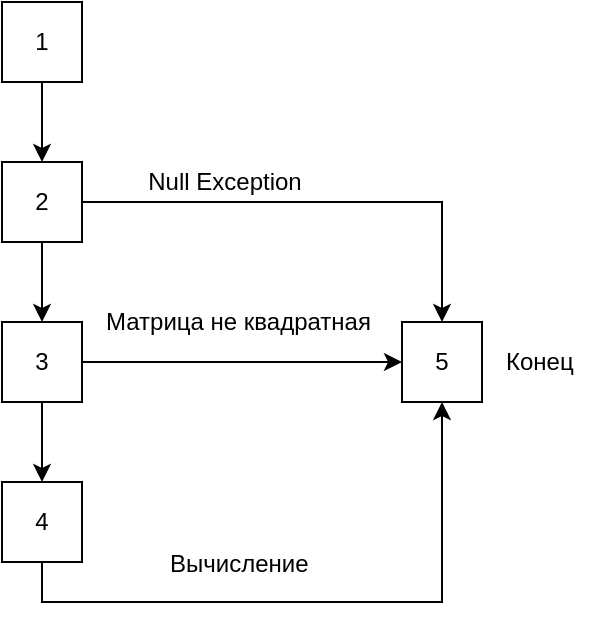 <mxfile version="12.0.2" type="device" pages="1"><diagram id="cwgQFXRv87vkAhQPx7ug" name="Page-1"><mxGraphModel dx="448" dy="779" grid="1" gridSize="10" guides="1" tooltips="1" connect="1" arrows="1" fold="1" page="1" pageScale="1" pageWidth="827" pageHeight="1169" math="0" shadow="0"><root><mxCell id="0"/><mxCell id="1" parent="0"/><mxCell id="E6YE4DKoY7DALQFMlmjq-5" style="edgeStyle=orthogonalEdgeStyle;rounded=0;orthogonalLoop=1;jettySize=auto;html=1;exitX=0.5;exitY=1;exitDx=0;exitDy=0;entryX=0.5;entryY=0;entryDx=0;entryDy=0;" parent="1" source="E6YE4DKoY7DALQFMlmjq-1" target="E6YE4DKoY7DALQFMlmjq-2" edge="1"><mxGeometry relative="1" as="geometry"/></mxCell><mxCell id="E6YE4DKoY7DALQFMlmjq-1" value="1" style="rounded=0;whiteSpace=wrap;html=1;" parent="1" vertex="1"><mxGeometry x="80" y="40" width="40" height="40" as="geometry"/></mxCell><mxCell id="E6YE4DKoY7DALQFMlmjq-7" style="edgeStyle=orthogonalEdgeStyle;rounded=0;orthogonalLoop=1;jettySize=auto;html=1;exitX=1;exitY=0.5;exitDx=0;exitDy=0;entryX=0.5;entryY=0;entryDx=0;entryDy=0;" parent="1" source="E6YE4DKoY7DALQFMlmjq-2" target="E6YE4DKoY7DALQFMlmjq-4" edge="1"><mxGeometry relative="1" as="geometry"/></mxCell><mxCell id="E6YE4DKoY7DALQFMlmjq-13" value="Null Exception" style="text;html=1;resizable=0;points=[];align=center;verticalAlign=middle;labelBackgroundColor=#ffffff;" parent="E6YE4DKoY7DALQFMlmjq-7" vertex="1" connectable="0"><mxGeometry x="-0.491" y="2" relative="1" as="geometry"><mxPoint x="9.5" y="-8" as="offset"/></mxGeometry></mxCell><mxCell id="E6YE4DKoY7DALQFMlmjq-8" style="edgeStyle=orthogonalEdgeStyle;rounded=0;orthogonalLoop=1;jettySize=auto;html=1;exitX=0.5;exitY=1;exitDx=0;exitDy=0;entryX=0.5;entryY=0;entryDx=0;entryDy=0;" parent="1" source="E6YE4DKoY7DALQFMlmjq-2" target="E6YE4DKoY7DALQFMlmjq-3" edge="1"><mxGeometry relative="1" as="geometry"/></mxCell><mxCell id="E6YE4DKoY7DALQFMlmjq-2" value="2" style="rounded=0;whiteSpace=wrap;html=1;" parent="1" vertex="1"><mxGeometry x="80" y="120" width="40" height="40" as="geometry"/></mxCell><mxCell id="E6YE4DKoY7DALQFMlmjq-9" style="edgeStyle=orthogonalEdgeStyle;rounded=0;orthogonalLoop=1;jettySize=auto;html=1;exitX=1;exitY=0.5;exitDx=0;exitDy=0;entryX=0;entryY=0.5;entryDx=0;entryDy=0;" parent="1" source="E6YE4DKoY7DALQFMlmjq-3" target="E6YE4DKoY7DALQFMlmjq-4" edge="1"><mxGeometry relative="1" as="geometry"/></mxCell><mxCell id="E6YE4DKoY7DALQFMlmjq-11" style="edgeStyle=orthogonalEdgeStyle;rounded=0;orthogonalLoop=1;jettySize=auto;html=1;exitX=0.5;exitY=1;exitDx=0;exitDy=0;entryX=0.5;entryY=0;entryDx=0;entryDy=0;" parent="1" source="E6YE4DKoY7DALQFMlmjq-3" target="E6YE4DKoY7DALQFMlmjq-10" edge="1"><mxGeometry relative="1" as="geometry"/></mxCell><mxCell id="E6YE4DKoY7DALQFMlmjq-3" value="3" style="rounded=0;whiteSpace=wrap;html=1;" parent="1" vertex="1"><mxGeometry x="80" y="200" width="40" height="40" as="geometry"/></mxCell><mxCell id="E6YE4DKoY7DALQFMlmjq-4" value="5" style="rounded=0;whiteSpace=wrap;html=1;" parent="1" vertex="1"><mxGeometry x="280" y="200" width="40" height="40" as="geometry"/></mxCell><mxCell id="E6YE4DKoY7DALQFMlmjq-12" style="edgeStyle=orthogonalEdgeStyle;rounded=0;orthogonalLoop=1;jettySize=auto;html=1;exitX=0.5;exitY=1;exitDx=0;exitDy=0;entryX=0.5;entryY=1;entryDx=0;entryDy=0;" parent="1" source="E6YE4DKoY7DALQFMlmjq-10" target="E6YE4DKoY7DALQFMlmjq-4" edge="1"><mxGeometry relative="1" as="geometry"/></mxCell><mxCell id="E6YE4DKoY7DALQFMlmjq-10" value="4" style="rounded=0;whiteSpace=wrap;html=1;" parent="1" vertex="1"><mxGeometry x="80" y="280" width="40" height="40" as="geometry"/></mxCell><mxCell id="E6YE4DKoY7DALQFMlmjq-14" value="Матрица не квадратная" style="text;html=1;resizable=0;points=[];autosize=1;align=left;verticalAlign=top;spacingTop=-4;" parent="1" vertex="1"><mxGeometry x="130" y="190" width="150" height="20" as="geometry"/></mxCell><mxCell id="nc4f7AERiydHl0xAkqIe-1" value="Конец" style="text;html=1;resizable=0;points=[];autosize=1;align=left;verticalAlign=top;spacingTop=-4;" vertex="1" parent="1"><mxGeometry x="330" y="210" width="50" height="20" as="geometry"/></mxCell><mxCell id="nc4f7AERiydHl0xAkqIe-2" value="Вычисление" style="text;html=1;resizable=0;points=[];autosize=1;align=left;verticalAlign=top;spacingTop=-4;" vertex="1" parent="1"><mxGeometry x="162" y="311" width="80" height="20" as="geometry"/></mxCell></root></mxGraphModel></diagram></mxfile>